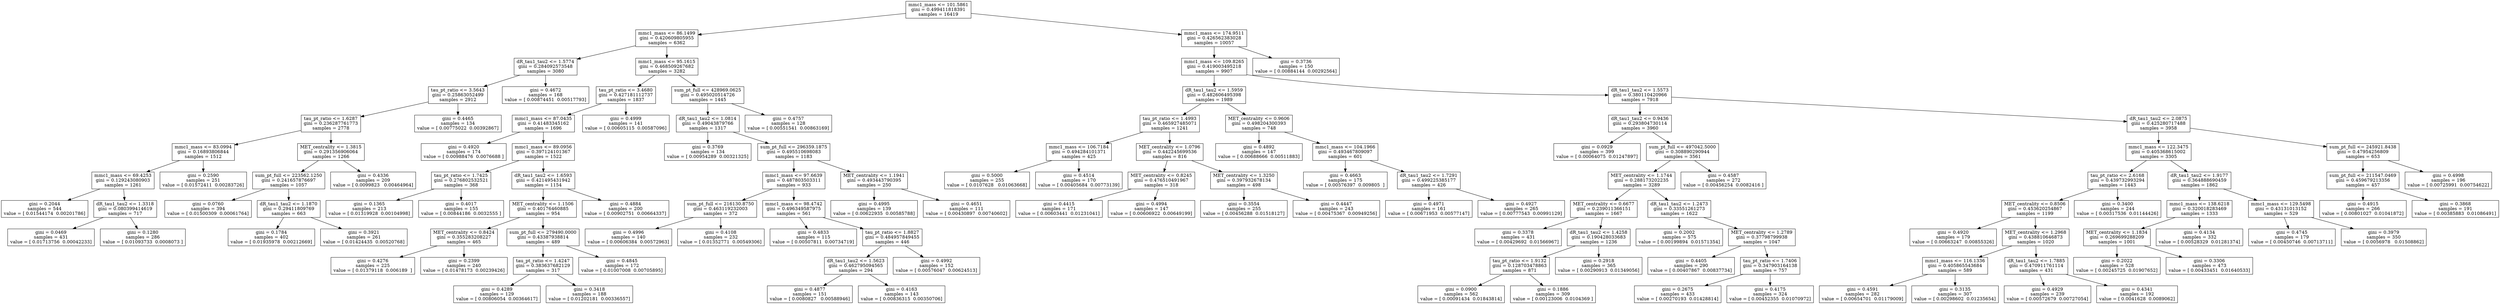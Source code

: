 digraph Tree {
0 [label="mmc1_mass <= 101.5861\ngini = 0.499411818391\nsamples = 16419", shape="box"] ;
1 [label="mmc1_mass <= 86.1499\ngini = 0.420609805955\nsamples = 6362", shape="box"] ;
0 -> 1 ;
2 [label="dR_tau1_tau2 <= 1.5774\ngini = 0.284092573548\nsamples = 3080", shape="box"] ;
1 -> 2 ;
3 [label="tau_pt_ratio <= 3.5643\ngini = 0.25863052499\nsamples = 2912", shape="box"] ;
2 -> 3 ;
4 [label="tau_pt_ratio <= 1.6287\ngini = 0.236287761773\nsamples = 2778", shape="box"] ;
3 -> 4 ;
5 [label="mmc1_mass <= 83.0994\ngini = 0.16893806844\nsamples = 1512", shape="box"] ;
4 -> 5 ;
6 [label="mmc1_mass <= 69.4253\ngini = 0.129243080903\nsamples = 1261", shape="box"] ;
5 -> 6 ;
7 [label="gini = 0.2044\nsamples = 544\nvalue = [ 0.01544174  0.00201786]", shape="box"] ;
6 -> 7 ;
8 [label="dR_tau1_tau2 <= 1.3318\ngini = 0.080399414619\nsamples = 717", shape="box"] ;
6 -> 8 ;
9 [label="gini = 0.0469\nsamples = 431\nvalue = [ 0.01713756  0.00042233]", shape="box"] ;
8 -> 9 ;
10 [label="gini = 0.1280\nsamples = 286\nvalue = [ 0.01093733  0.0008073 ]", shape="box"] ;
8 -> 10 ;
11 [label="gini = 0.2590\nsamples = 251\nvalue = [ 0.01572411  0.00283726]", shape="box"] ;
5 -> 11 ;
12 [label="MET_centrality <= 1.3815\ngini = 0.291356906064\nsamples = 1266", shape="box"] ;
4 -> 12 ;
13 [label="sum_pt_full <= 223562.1250\ngini = 0.241657876697\nsamples = 1057", shape="box"] ;
12 -> 13 ;
14 [label="gini = 0.0760\nsamples = 394\nvalue = [ 0.01500309  0.00061764]", shape="box"] ;
13 -> 14 ;
15 [label="dR_tau1_tau2 <= 1.1870\ngini = 0.29411809769\nsamples = 663", shape="box"] ;
13 -> 15 ;
16 [label="gini = 0.1784\nsamples = 402\nvalue = [ 0.01935978  0.00212669]", shape="box"] ;
15 -> 16 ;
17 [label="gini = 0.3921\nsamples = 261\nvalue = [ 0.01424435  0.00520768]", shape="box"] ;
15 -> 17 ;
18 [label="gini = 0.4336\nsamples = 209\nvalue = [ 0.0099823   0.00464964]", shape="box"] ;
12 -> 18 ;
19 [label="gini = 0.4465\nsamples = 134\nvalue = [ 0.00775022  0.00392867]", shape="box"] ;
3 -> 19 ;
20 [label="gini = 0.4672\nsamples = 168\nvalue = [ 0.00874451  0.00517793]", shape="box"] ;
2 -> 20 ;
21 [label="mmc1_mass <= 95.1615\ngini = 0.468509267682\nsamples = 3282", shape="box"] ;
1 -> 21 ;
22 [label="tau_pt_ratio <= 3.4680\ngini = 0.427181112737\nsamples = 1837", shape="box"] ;
21 -> 22 ;
23 [label="mmc1_mass <= 87.0435\ngini = 0.41483345162\nsamples = 1696", shape="box"] ;
22 -> 23 ;
24 [label="gini = 0.4920\nsamples = 174\nvalue = [ 0.00988476  0.0076688 ]", shape="box"] ;
23 -> 24 ;
25 [label="mmc1_mass <= 89.0956\ngini = 0.397124101367\nsamples = 1522", shape="box"] ;
23 -> 25 ;
26 [label="tau_pt_ratio <= 1.7425\ngini = 0.276802532521\nsamples = 368", shape="box"] ;
25 -> 26 ;
27 [label="gini = 0.1365\nsamples = 213\nvalue = [ 0.01319928  0.00104998]", shape="box"] ;
26 -> 27 ;
28 [label="gini = 0.4017\nsamples = 155\nvalue = [ 0.00844186  0.0032555 ]", shape="box"] ;
26 -> 28 ;
29 [label="dR_tau1_tau2 <= 1.6593\ngini = 0.421495431942\nsamples = 1154", shape="box"] ;
25 -> 29 ;
30 [label="MET_centrality <= 1.1506\ngini = 0.40176460885\nsamples = 954", shape="box"] ;
29 -> 30 ;
31 [label="MET_centrality <= 0.8424\ngini = 0.355283208227\nsamples = 465", shape="box"] ;
30 -> 31 ;
32 [label="gini = 0.4276\nsamples = 225\nvalue = [ 0.01379118  0.006189  ]", shape="box"] ;
31 -> 32 ;
33 [label="gini = 0.2399\nsamples = 240\nvalue = [ 0.01478173  0.00239426]", shape="box"] ;
31 -> 33 ;
34 [label="sum_pt_full <= 279490.0000\ngini = 0.43387938814\nsamples = 489", shape="box"] ;
30 -> 34 ;
35 [label="tau_pt_ratio <= 1.4247\ngini = 0.383637682129\nsamples = 317", shape="box"] ;
34 -> 35 ;
36 [label="gini = 0.4289\nsamples = 129\nvalue = [ 0.00806054  0.00364617]", shape="box"] ;
35 -> 36 ;
37 [label="gini = 0.3418\nsamples = 188\nvalue = [ 0.01202181  0.00336557]", shape="box"] ;
35 -> 37 ;
38 [label="gini = 0.4845\nsamples = 172\nvalue = [ 0.01007008  0.00705895]", shape="box"] ;
34 -> 38 ;
39 [label="gini = 0.4884\nsamples = 200\nvalue = [ 0.00902751  0.00664337]", shape="box"] ;
29 -> 39 ;
40 [label="gini = 0.4999\nsamples = 141\nvalue = [ 0.00605115  0.00587096]", shape="box"] ;
22 -> 40 ;
41 [label="sum_pt_full <= 428969.0625\ngini = 0.495020514726\nsamples = 1445", shape="box"] ;
21 -> 41 ;
42 [label="dR_tau1_tau2 <= 1.0814\ngini = 0.49043879766\nsamples = 1317", shape="box"] ;
41 -> 42 ;
43 [label="gini = 0.3769\nsamples = 134\nvalue = [ 0.00954289  0.00321325]", shape="box"] ;
42 -> 43 ;
44 [label="sum_pt_full <= 296359.1875\ngini = 0.495510698083\nsamples = 1183", shape="box"] ;
42 -> 44 ;
45 [label="mmc1_mass <= 97.6639\ngini = 0.487803503311\nsamples = 933", shape="box"] ;
44 -> 45 ;
46 [label="sum_pt_full <= 216130.8750\ngini = 0.463119232003\nsamples = 372", shape="box"] ;
45 -> 46 ;
47 [label="gini = 0.4996\nsamples = 140\nvalue = [ 0.00606384  0.00572963]", shape="box"] ;
46 -> 47 ;
48 [label="gini = 0.4108\nsamples = 232\nvalue = [ 0.01352771  0.00549306]", shape="box"] ;
46 -> 48 ;
49 [label="mmc1_mass <= 98.4742\ngini = 0.496349587975\nsamples = 561", shape="box"] ;
45 -> 49 ;
50 [label="gini = 0.4833\nsamples = 115\nvalue = [ 0.00507811  0.00734719]", shape="box"] ;
49 -> 50 ;
51 [label="tau_pt_ratio <= 1.8827\ngini = 0.484957849455\nsamples = 446", shape="box"] ;
49 -> 51 ;
52 [label="dR_tau1_tau2 <= 1.5623\ngini = 0.462795094565\nsamples = 294", shape="box"] ;
51 -> 52 ;
53 [label="gini = 0.4877\nsamples = 151\nvalue = [ 0.0080827   0.00588946]", shape="box"] ;
52 -> 53 ;
54 [label="gini = 0.4163\nsamples = 143\nvalue = [ 0.00836315  0.00350706]", shape="box"] ;
52 -> 54 ;
55 [label="gini = 0.4992\nsamples = 152\nvalue = [ 0.00576047  0.00624513]", shape="box"] ;
51 -> 55 ;
56 [label="MET_centrality <= 1.1941\ngini = 0.493443790395\nsamples = 250", shape="box"] ;
44 -> 56 ;
57 [label="gini = 0.4995\nsamples = 139\nvalue = [ 0.00622935  0.00585788]", shape="box"] ;
56 -> 57 ;
58 [label="gini = 0.4651\nsamples = 111\nvalue = [ 0.00430897  0.00740602]", shape="box"] ;
56 -> 58 ;
59 [label="gini = 0.4757\nsamples = 128\nvalue = [ 0.00551541  0.00863169]", shape="box"] ;
41 -> 59 ;
60 [label="mmc1_mass <= 174.9511\ngini = 0.426562383028\nsamples = 10057", shape="box"] ;
0 -> 60 ;
61 [label="mmc1_mass <= 109.8265\ngini = 0.419003495218\nsamples = 9907", shape="box"] ;
60 -> 61 ;
62 [label="dR_tau1_tau2 <= 1.5959\ngini = 0.482606495398\nsamples = 1989", shape="box"] ;
61 -> 62 ;
63 [label="tau_pt_ratio <= 1.4993\ngini = 0.465927485071\nsamples = 1241", shape="box"] ;
62 -> 63 ;
64 [label="mmc1_mass <= 106.7184\ngini = 0.494284101371\nsamples = 425", shape="box"] ;
63 -> 64 ;
65 [label="gini = 0.5000\nsamples = 255\nvalue = [ 0.0107628   0.01063668]", shape="box"] ;
64 -> 65 ;
66 [label="gini = 0.4514\nsamples = 170\nvalue = [ 0.00405684  0.00773139]", shape="box"] ;
64 -> 66 ;
67 [label="MET_centrality <= 1.0796\ngini = 0.442245699536\nsamples = 816", shape="box"] ;
63 -> 67 ;
68 [label="MET_centrality <= 0.8245\ngini = 0.476510491967\nsamples = 318", shape="box"] ;
67 -> 68 ;
69 [label="gini = 0.4415\nsamples = 171\nvalue = [ 0.00603441  0.01231041]", shape="box"] ;
68 -> 69 ;
70 [label="gini = 0.4994\nsamples = 147\nvalue = [ 0.00606922  0.00649199]", shape="box"] ;
68 -> 70 ;
71 [label="MET_centrality <= 1.3250\ngini = 0.397932678134\nsamples = 498", shape="box"] ;
67 -> 71 ;
72 [label="gini = 0.3554\nsamples = 255\nvalue = [ 0.00456288  0.01518127]", shape="box"] ;
71 -> 72 ;
73 [label="gini = 0.4447\nsamples = 243\nvalue = [ 0.00475367  0.00949256]", shape="box"] ;
71 -> 73 ;
74 [label="MET_centrality <= 0.9606\ngini = 0.498204300393\nsamples = 748", shape="box"] ;
62 -> 74 ;
75 [label="gini = 0.4892\nsamples = 147\nvalue = [ 0.00688666  0.00511883]", shape="box"] ;
74 -> 75 ;
76 [label="mmc1_mass <= 104.1966\ngini = 0.493467809097\nsamples = 601", shape="box"] ;
74 -> 76 ;
77 [label="gini = 0.4663\nsamples = 175\nvalue = [ 0.00576397  0.009805  ]", shape="box"] ;
76 -> 77 ;
78 [label="dR_tau1_tau2 <= 1.7291\ngini = 0.499225385177\nsamples = 426", shape="box"] ;
76 -> 78 ;
79 [label="gini = 0.4971\nsamples = 161\nvalue = [ 0.00671953  0.00577147]", shape="box"] ;
78 -> 79 ;
80 [label="gini = 0.4927\nsamples = 265\nvalue = [ 0.00777543  0.00991129]", shape="box"] ;
78 -> 80 ;
81 [label="dR_tau1_tau2 <= 1.5573\ngini = 0.380110420966\nsamples = 7918", shape="box"] ;
61 -> 81 ;
82 [label="dR_tau1_tau2 <= 0.9436\ngini = 0.293804730114\nsamples = 3960", shape="box"] ;
81 -> 82 ;
83 [label="gini = 0.0929\nsamples = 399\nvalue = [ 0.00064075  0.01247897]", shape="box"] ;
82 -> 83 ;
84 [label="sum_pt_full <= 497042.5000\ngini = 0.308890290944\nsamples = 3561", shape="box"] ;
82 -> 84 ;
85 [label="MET_centrality <= 1.1744\ngini = 0.288173202235\nsamples = 3289", shape="box"] ;
84 -> 85 ;
86 [label="MET_centrality <= 0.6677\ngini = 0.239011366151\nsamples = 1667", shape="box"] ;
85 -> 86 ;
87 [label="gini = 0.3378\nsamples = 431\nvalue = [ 0.00429692  0.01566967]", shape="box"] ;
86 -> 87 ;
88 [label="dR_tau1_tau2 <= 1.4258\ngini = 0.190428033683\nsamples = 1236", shape="box"] ;
86 -> 88 ;
89 [label="tau_pt_ratio <= 1.9132\ngini = 0.128703478863\nsamples = 871", shape="box"] ;
88 -> 89 ;
90 [label="gini = 0.0900\nsamples = 562\nvalue = [ 0.00091434  0.01843814]", shape="box"] ;
89 -> 90 ;
91 [label="gini = 0.1886\nsamples = 309\nvalue = [ 0.00123006  0.0104369 ]", shape="box"] ;
89 -> 91 ;
92 [label="gini = 0.2918\nsamples = 365\nvalue = [ 0.00290913  0.01349056]", shape="box"] ;
88 -> 92 ;
93 [label="dR_tau1_tau2 <= 1.2473\ngini = 0.33551261273\nsamples = 1622", shape="box"] ;
85 -> 93 ;
94 [label="gini = 0.2002\nsamples = 575\nvalue = [ 0.00199894  0.01571354]", shape="box"] ;
93 -> 94 ;
95 [label="MET_centrality <= 1.2789\ngini = 0.37798799938\nsamples = 1047", shape="box"] ;
93 -> 95 ;
96 [label="gini = 0.4405\nsamples = 290\nvalue = [ 0.00407867  0.00837734]", shape="box"] ;
95 -> 96 ;
97 [label="tau_pt_ratio <= 1.7406\ngini = 0.347903164138\nsamples = 757", shape="box"] ;
95 -> 97 ;
98 [label="gini = 0.2675\nsamples = 433\nvalue = [ 0.00270193  0.01428814]", shape="box"] ;
97 -> 98 ;
99 [label="gini = 0.4175\nsamples = 324\nvalue = [ 0.00452355  0.01070972]", shape="box"] ;
97 -> 99 ;
100 [label="gini = 0.4587\nsamples = 272\nvalue = [ 0.00456254  0.0082416 ]", shape="box"] ;
84 -> 100 ;
101 [label="dR_tau1_tau2 <= 2.0875\ngini = 0.425280717488\nsamples = 3958", shape="box"] ;
81 -> 101 ;
102 [label="mmc1_mass <= 122.3475\ngini = 0.405368615002\nsamples = 3305", shape="box"] ;
101 -> 102 ;
103 [label="tau_pt_ratio <= 2.6168\ngini = 0.439732993294\nsamples = 1443", shape="box"] ;
102 -> 103 ;
104 [label="MET_centrality <= 0.8506\ngini = 0.453620254867\nsamples = 1199", shape="box"] ;
103 -> 104 ;
105 [label="gini = 0.4920\nsamples = 179\nvalue = [ 0.00663247  0.00855326]", shape="box"] ;
104 -> 105 ;
106 [label="MET_centrality <= 1.2968\ngini = 0.438810646873\nsamples = 1020", shape="box"] ;
104 -> 106 ;
107 [label="mmc1_mass <= 116.1336\ngini = 0.405865543684\nsamples = 589", shape="box"] ;
106 -> 107 ;
108 [label="gini = 0.4591\nsamples = 282\nvalue = [ 0.00654701  0.01179009]", shape="box"] ;
107 -> 108 ;
109 [label="gini = 0.3135\nsamples = 307\nvalue = [ 0.00298602  0.01235654]", shape="box"] ;
107 -> 109 ;
110 [label="dR_tau1_tau2 <= 1.7885\ngini = 0.470911761114\nsamples = 431", shape="box"] ;
106 -> 110 ;
111 [label="gini = 0.4929\nsamples = 239\nvalue = [ 0.00572679  0.00727054]", shape="box"] ;
110 -> 111 ;
112 [label="gini = 0.4341\nsamples = 192\nvalue = [ 0.0041628  0.0089062]", shape="box"] ;
110 -> 112 ;
113 [label="gini = 0.3400\nsamples = 244\nvalue = [ 0.00317536  0.01144426]", shape="box"] ;
103 -> 113 ;
114 [label="dR_tau1_tau2 <= 1.9177\ngini = 0.364888690459\nsamples = 1862", shape="box"] ;
102 -> 114 ;
115 [label="mmc1_mass <= 138.6218\ngini = 0.320018283469\nsamples = 1333", shape="box"] ;
114 -> 115 ;
116 [label="MET_centrality <= 1.1834\ngini = 0.269699288209\nsamples = 1001", shape="box"] ;
115 -> 116 ;
117 [label="gini = 0.2022\nsamples = 528\nvalue = [ 0.00245725  0.01907652]", shape="box"] ;
116 -> 117 ;
118 [label="gini = 0.3306\nsamples = 473\nvalue = [ 0.00433451  0.01640533]", shape="box"] ;
116 -> 118 ;
119 [label="gini = 0.4134\nsamples = 332\nvalue = [ 0.00528329  0.01281374]", shape="box"] ;
115 -> 119 ;
120 [label="mmc1_mass <= 129.5498\ngini = 0.43131013152\nsamples = 529", shape="box"] ;
114 -> 120 ;
121 [label="gini = 0.4745\nsamples = 179\nvalue = [ 0.00450746  0.00713711]", shape="box"] ;
120 -> 121 ;
122 [label="gini = 0.3979\nsamples = 350\nvalue = [ 0.0056978   0.01508862]", shape="box"] ;
120 -> 122 ;
123 [label="sum_pt_full <= 245921.8438\ngini = 0.47954256809\nsamples = 653", shape="box"] ;
101 -> 123 ;
124 [label="sum_pt_full <= 211547.0469\ngini = 0.459679213356\nsamples = 457", shape="box"] ;
123 -> 124 ;
125 [label="gini = 0.4915\nsamples = 266\nvalue = [ 0.00801027  0.01041872]", shape="box"] ;
124 -> 125 ;
126 [label="gini = 0.3868\nsamples = 191\nvalue = [ 0.00385883  0.01086491]", shape="box"] ;
124 -> 126 ;
127 [label="gini = 0.4998\nsamples = 196\nvalue = [ 0.00725991  0.00754622]", shape="box"] ;
123 -> 127 ;
128 [label="gini = 0.3736\nsamples = 150\nvalue = [ 0.00884144  0.00292564]", shape="box"] ;
60 -> 128 ;
}